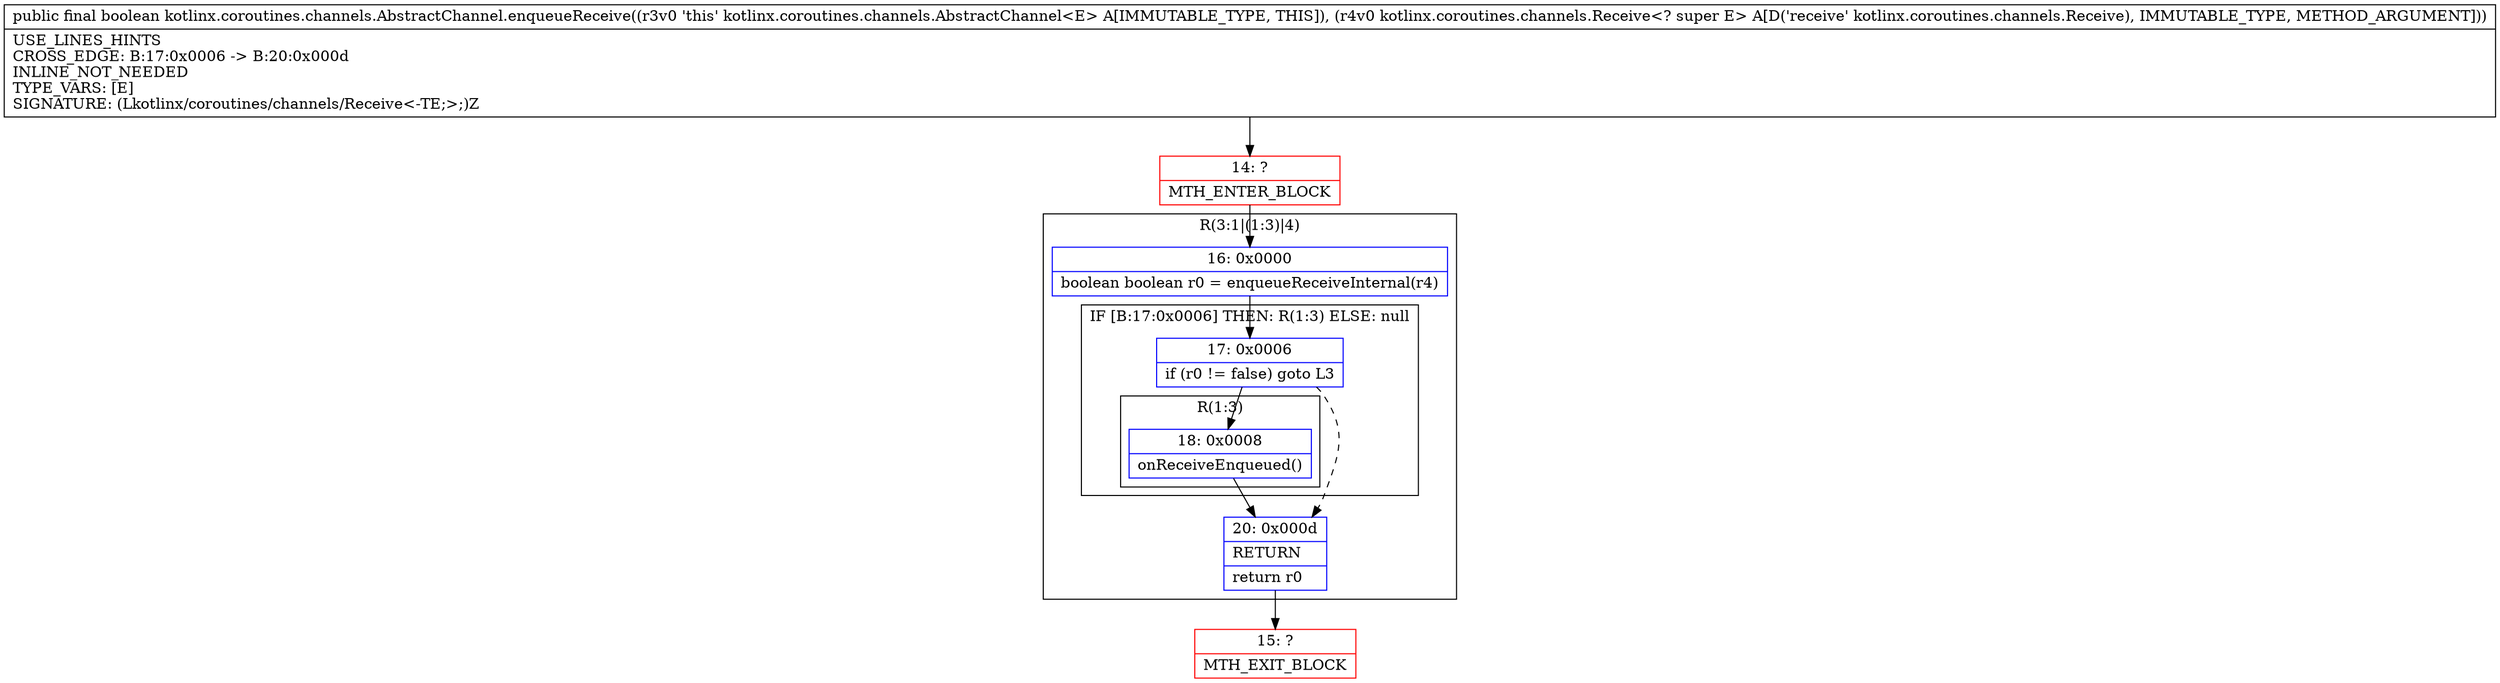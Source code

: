 digraph "CFG forkotlinx.coroutines.channels.AbstractChannel.enqueueReceive(Lkotlinx\/coroutines\/channels\/Receive;)Z" {
subgraph cluster_Region_775834360 {
label = "R(3:1|(1:3)|4)";
node [shape=record,color=blue];
Node_16 [shape=record,label="{16\:\ 0x0000|boolean boolean r0 = enqueueReceiveInternal(r4)\l}"];
subgraph cluster_IfRegion_542466956 {
label = "IF [B:17:0x0006] THEN: R(1:3) ELSE: null";
node [shape=record,color=blue];
Node_17 [shape=record,label="{17\:\ 0x0006|if (r0 != false) goto L3\l}"];
subgraph cluster_Region_1521917595 {
label = "R(1:3)";
node [shape=record,color=blue];
Node_18 [shape=record,label="{18\:\ 0x0008|onReceiveEnqueued()\l}"];
}
}
Node_20 [shape=record,label="{20\:\ 0x000d|RETURN\l|return r0\l}"];
}
Node_14 [shape=record,color=red,label="{14\:\ ?|MTH_ENTER_BLOCK\l}"];
Node_15 [shape=record,color=red,label="{15\:\ ?|MTH_EXIT_BLOCK\l}"];
MethodNode[shape=record,label="{public final boolean kotlinx.coroutines.channels.AbstractChannel.enqueueReceive((r3v0 'this' kotlinx.coroutines.channels.AbstractChannel\<E\> A[IMMUTABLE_TYPE, THIS]), (r4v0 kotlinx.coroutines.channels.Receive\<? super E\> A[D('receive' kotlinx.coroutines.channels.Receive), IMMUTABLE_TYPE, METHOD_ARGUMENT]))  | USE_LINES_HINTS\lCROSS_EDGE: B:17:0x0006 \-\> B:20:0x000d\lINLINE_NOT_NEEDED\lTYPE_VARS: [E]\lSIGNATURE: (Lkotlinx\/coroutines\/channels\/Receive\<\-TE;\>;)Z\l}"];
MethodNode -> Node_14;Node_16 -> Node_17;
Node_17 -> Node_18;
Node_17 -> Node_20[style=dashed];
Node_18 -> Node_20;
Node_20 -> Node_15;
Node_14 -> Node_16;
}

